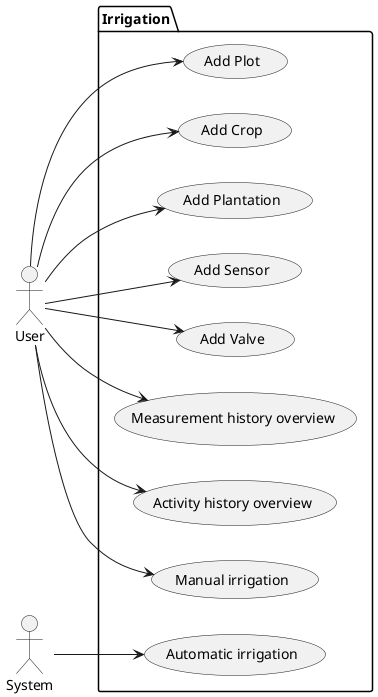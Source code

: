 @startuml

left to right direction

actor User
actor System

package "Irrigation" {
  User --> (Add Plot)
  User --> (Add Crop)
  User --> (Add Plantation)
  User --> (Add Sensor)
  User --> (Add Valve)
  User --> (Measurement history overview)
  User --> (Activity history overview)
  User --> (Manual irrigation)
  System --> (Automatic irrigation)
}

@enduml